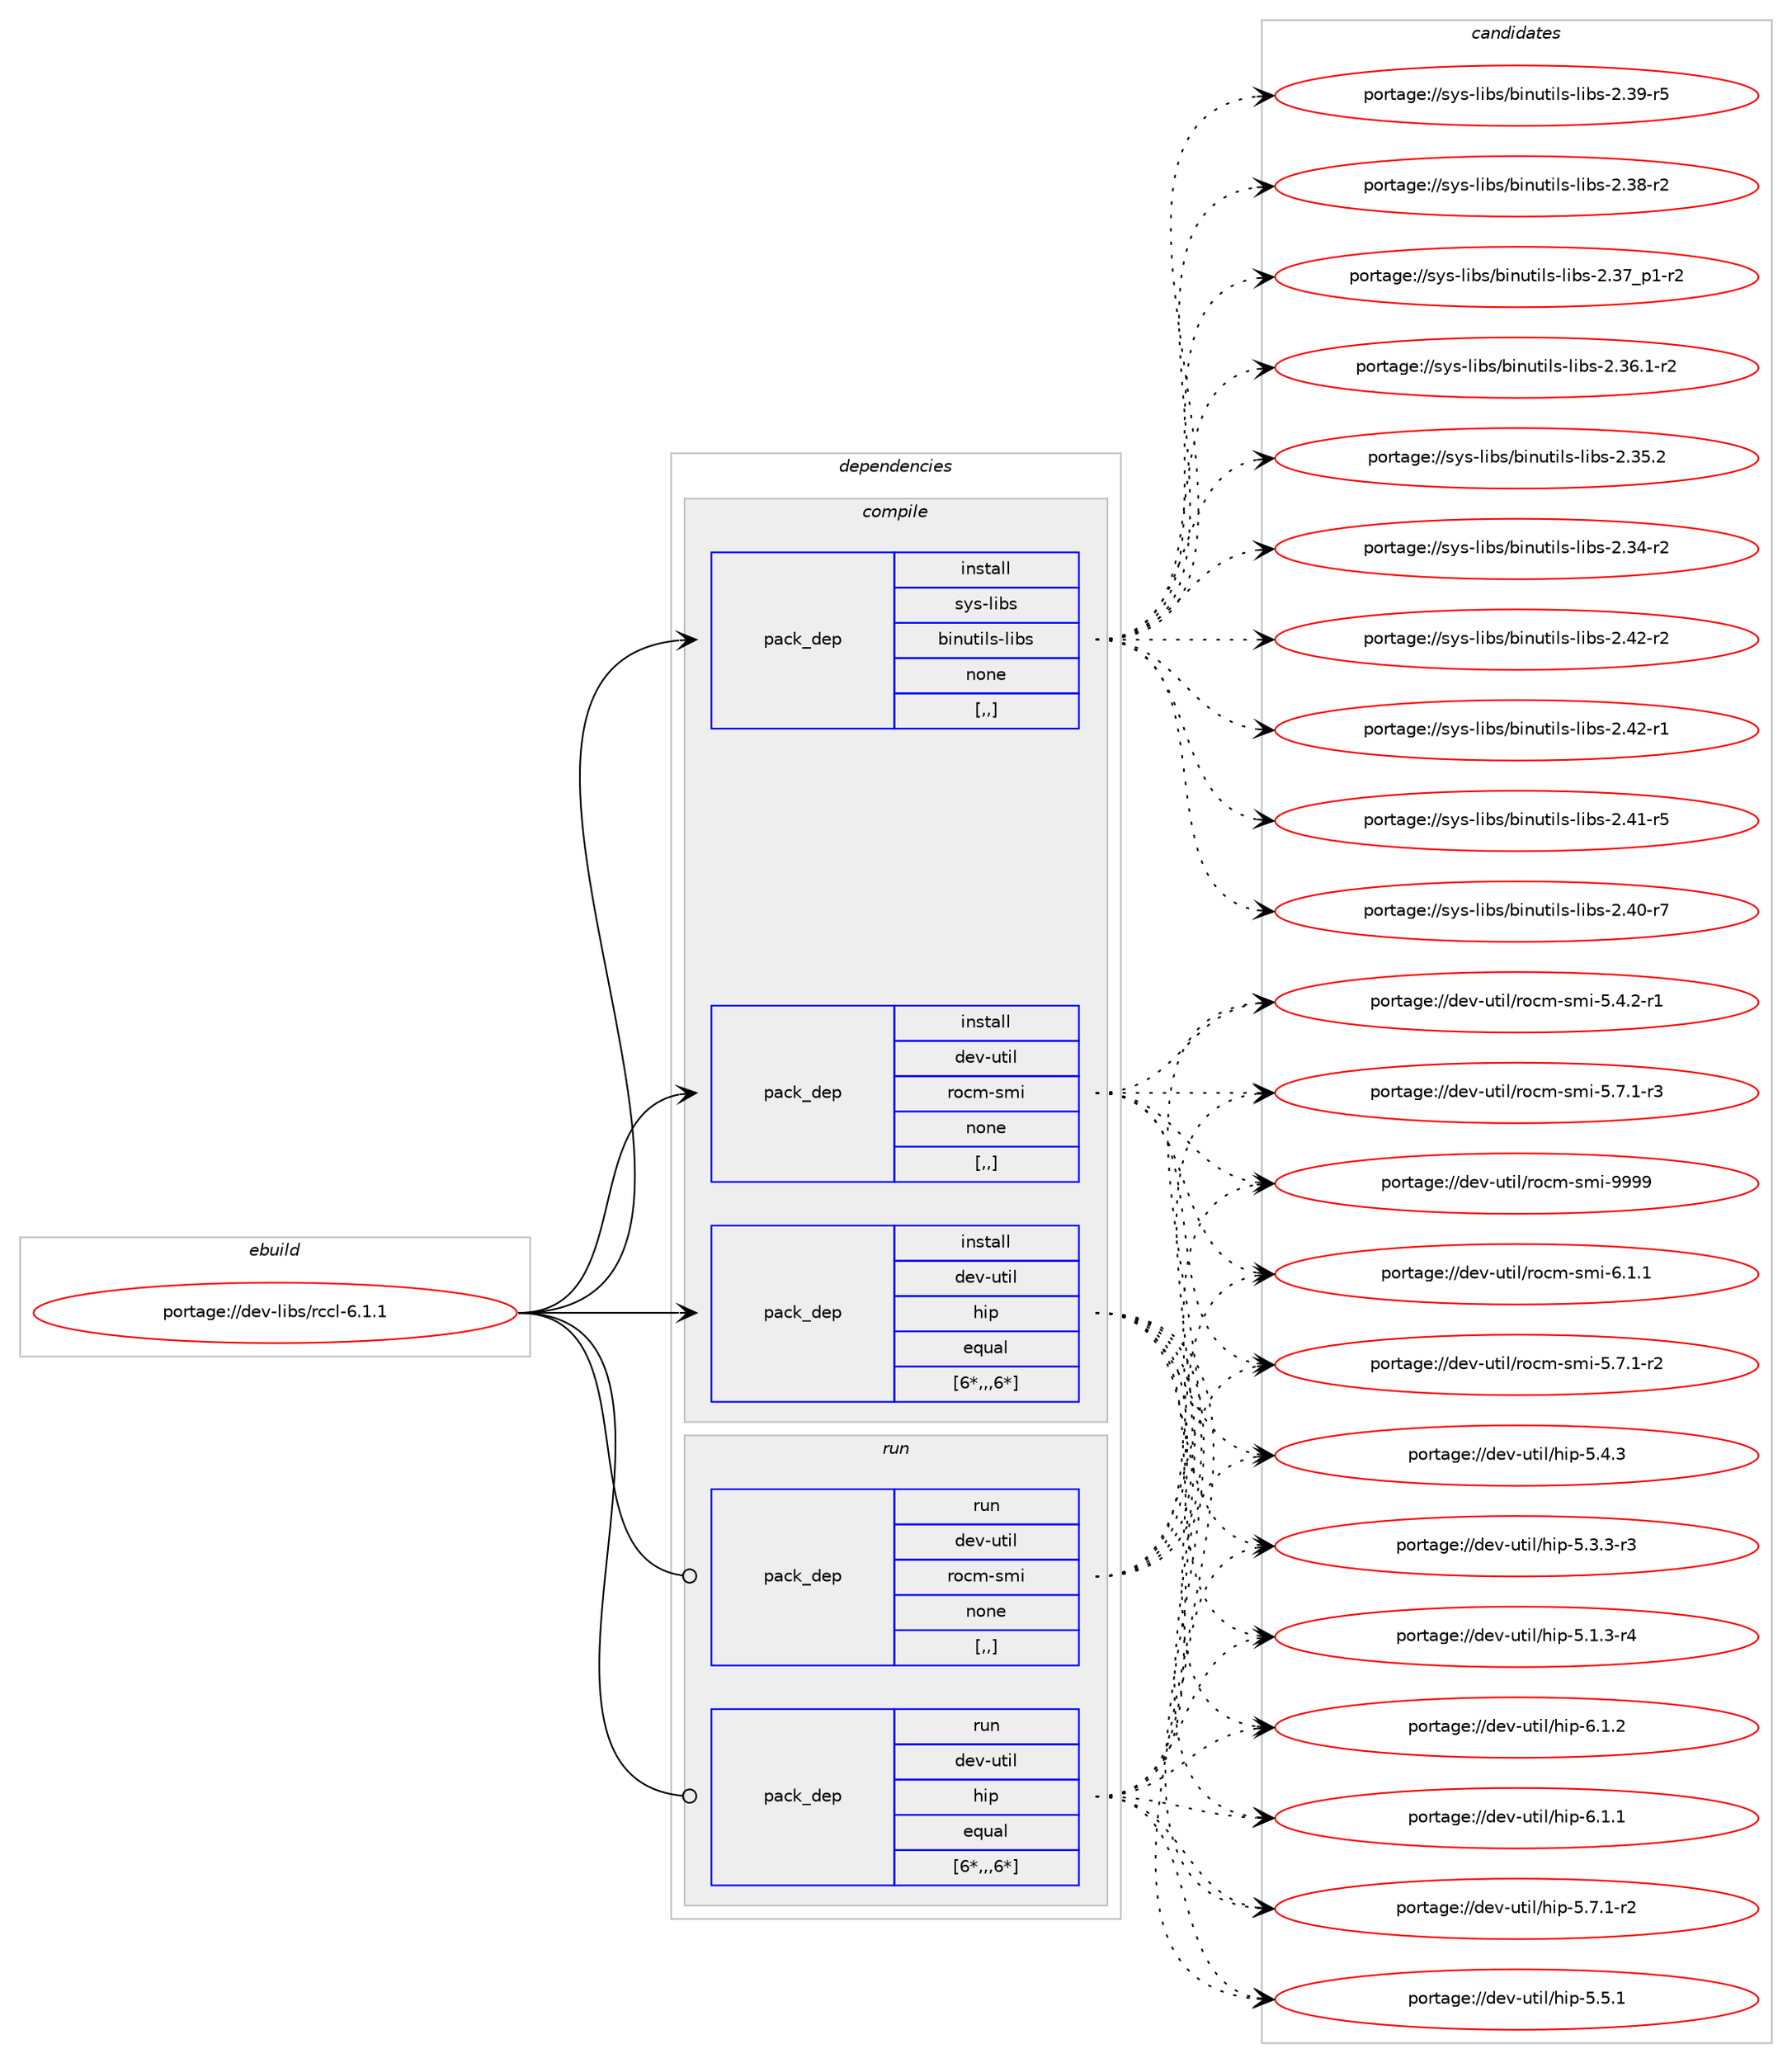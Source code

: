 digraph prolog {

# *************
# Graph options
# *************

newrank=true;
concentrate=true;
compound=true;
graph [rankdir=LR,fontname=Helvetica,fontsize=10,ranksep=1.5];#, ranksep=2.5, nodesep=0.2];
edge  [arrowhead=vee];
node  [fontname=Helvetica,fontsize=10];

# **********
# The ebuild
# **********

subgraph cluster_leftcol {
color=gray;
label=<<i>ebuild</i>>;
id [label="portage://dev-libs/rccl-6.1.1", color=red, width=4, href="../dev-libs/rccl-6.1.1.svg"];
}

# ****************
# The dependencies
# ****************

subgraph cluster_midcol {
color=gray;
label=<<i>dependencies</i>>;
subgraph cluster_compile {
fillcolor="#eeeeee";
style=filled;
label=<<i>compile</i>>;
subgraph pack84480 {
dependency113851 [label=<<TABLE BORDER="0" CELLBORDER="1" CELLSPACING="0" CELLPADDING="4" WIDTH="220"><TR><TD ROWSPAN="6" CELLPADDING="30">pack_dep</TD></TR><TR><TD WIDTH="110">install</TD></TR><TR><TD>dev-util</TD></TR><TR><TD>hip</TD></TR><TR><TD>equal</TD></TR><TR><TD>[6*,,,6*]</TD></TR></TABLE>>, shape=none, color=blue];
}
id:e -> dependency113851:w [weight=20,style="solid",arrowhead="vee"];
subgraph pack84481 {
dependency113852 [label=<<TABLE BORDER="0" CELLBORDER="1" CELLSPACING="0" CELLPADDING="4" WIDTH="220"><TR><TD ROWSPAN="6" CELLPADDING="30">pack_dep</TD></TR><TR><TD WIDTH="110">install</TD></TR><TR><TD>dev-util</TD></TR><TR><TD>rocm-smi</TD></TR><TR><TD>none</TD></TR><TR><TD>[,,]</TD></TR></TABLE>>, shape=none, color=blue];
}
id:e -> dependency113852:w [weight=20,style="solid",arrowhead="vee"];
subgraph pack84482 {
dependency113853 [label=<<TABLE BORDER="0" CELLBORDER="1" CELLSPACING="0" CELLPADDING="4" WIDTH="220"><TR><TD ROWSPAN="6" CELLPADDING="30">pack_dep</TD></TR><TR><TD WIDTH="110">install</TD></TR><TR><TD>sys-libs</TD></TR><TR><TD>binutils-libs</TD></TR><TR><TD>none</TD></TR><TR><TD>[,,]</TD></TR></TABLE>>, shape=none, color=blue];
}
id:e -> dependency113853:w [weight=20,style="solid",arrowhead="vee"];
}
subgraph cluster_compileandrun {
fillcolor="#eeeeee";
style=filled;
label=<<i>compile and run</i>>;
}
subgraph cluster_run {
fillcolor="#eeeeee";
style=filled;
label=<<i>run</i>>;
subgraph pack84483 {
dependency113854 [label=<<TABLE BORDER="0" CELLBORDER="1" CELLSPACING="0" CELLPADDING="4" WIDTH="220"><TR><TD ROWSPAN="6" CELLPADDING="30">pack_dep</TD></TR><TR><TD WIDTH="110">run</TD></TR><TR><TD>dev-util</TD></TR><TR><TD>hip</TD></TR><TR><TD>equal</TD></TR><TR><TD>[6*,,,6*]</TD></TR></TABLE>>, shape=none, color=blue];
}
id:e -> dependency113854:w [weight=20,style="solid",arrowhead="odot"];
subgraph pack84484 {
dependency113855 [label=<<TABLE BORDER="0" CELLBORDER="1" CELLSPACING="0" CELLPADDING="4" WIDTH="220"><TR><TD ROWSPAN="6" CELLPADDING="30">pack_dep</TD></TR><TR><TD WIDTH="110">run</TD></TR><TR><TD>dev-util</TD></TR><TR><TD>rocm-smi</TD></TR><TR><TD>none</TD></TR><TR><TD>[,,]</TD></TR></TABLE>>, shape=none, color=blue];
}
id:e -> dependency113855:w [weight=20,style="solid",arrowhead="odot"];
}
}

# **************
# The candidates
# **************

subgraph cluster_choices {
rank=same;
color=gray;
label=<<i>candidates</i>>;

subgraph choice84480 {
color=black;
nodesep=1;
choice1001011184511711610510847104105112455446494650 [label="portage://dev-util/hip-6.1.2", color=red, width=4,href="../dev-util/hip-6.1.2.svg"];
choice1001011184511711610510847104105112455446494649 [label="portage://dev-util/hip-6.1.1", color=red, width=4,href="../dev-util/hip-6.1.1.svg"];
choice10010111845117116105108471041051124553465546494511450 [label="portage://dev-util/hip-5.7.1-r2", color=red, width=4,href="../dev-util/hip-5.7.1-r2.svg"];
choice1001011184511711610510847104105112455346534649 [label="portage://dev-util/hip-5.5.1", color=red, width=4,href="../dev-util/hip-5.5.1.svg"];
choice1001011184511711610510847104105112455346524651 [label="portage://dev-util/hip-5.4.3", color=red, width=4,href="../dev-util/hip-5.4.3.svg"];
choice10010111845117116105108471041051124553465146514511451 [label="portage://dev-util/hip-5.3.3-r3", color=red, width=4,href="../dev-util/hip-5.3.3-r3.svg"];
choice10010111845117116105108471041051124553464946514511452 [label="portage://dev-util/hip-5.1.3-r4", color=red, width=4,href="../dev-util/hip-5.1.3-r4.svg"];
dependency113851:e -> choice1001011184511711610510847104105112455446494650:w [style=dotted,weight="100"];
dependency113851:e -> choice1001011184511711610510847104105112455446494649:w [style=dotted,weight="100"];
dependency113851:e -> choice10010111845117116105108471041051124553465546494511450:w [style=dotted,weight="100"];
dependency113851:e -> choice1001011184511711610510847104105112455346534649:w [style=dotted,weight="100"];
dependency113851:e -> choice1001011184511711610510847104105112455346524651:w [style=dotted,weight="100"];
dependency113851:e -> choice10010111845117116105108471041051124553465146514511451:w [style=dotted,weight="100"];
dependency113851:e -> choice10010111845117116105108471041051124553464946514511452:w [style=dotted,weight="100"];
}
subgraph choice84481 {
color=black;
nodesep=1;
choice100101118451171161051084711411199109451151091054557575757 [label="portage://dev-util/rocm-smi-9999", color=red, width=4,href="../dev-util/rocm-smi-9999.svg"];
choice10010111845117116105108471141119910945115109105455446494649 [label="portage://dev-util/rocm-smi-6.1.1", color=red, width=4,href="../dev-util/rocm-smi-6.1.1.svg"];
choice100101118451171161051084711411199109451151091054553465546494511451 [label="portage://dev-util/rocm-smi-5.7.1-r3", color=red, width=4,href="../dev-util/rocm-smi-5.7.1-r3.svg"];
choice100101118451171161051084711411199109451151091054553465546494511450 [label="portage://dev-util/rocm-smi-5.7.1-r2", color=red, width=4,href="../dev-util/rocm-smi-5.7.1-r2.svg"];
choice100101118451171161051084711411199109451151091054553465246504511449 [label="portage://dev-util/rocm-smi-5.4.2-r1", color=red, width=4,href="../dev-util/rocm-smi-5.4.2-r1.svg"];
dependency113852:e -> choice100101118451171161051084711411199109451151091054557575757:w [style=dotted,weight="100"];
dependency113852:e -> choice10010111845117116105108471141119910945115109105455446494649:w [style=dotted,weight="100"];
dependency113852:e -> choice100101118451171161051084711411199109451151091054553465546494511451:w [style=dotted,weight="100"];
dependency113852:e -> choice100101118451171161051084711411199109451151091054553465546494511450:w [style=dotted,weight="100"];
dependency113852:e -> choice100101118451171161051084711411199109451151091054553465246504511449:w [style=dotted,weight="100"];
}
subgraph choice84482 {
color=black;
nodesep=1;
choice11512111545108105981154798105110117116105108115451081059811545504652504511450 [label="portage://sys-libs/binutils-libs-2.42-r2", color=red, width=4,href="../sys-libs/binutils-libs-2.42-r2.svg"];
choice11512111545108105981154798105110117116105108115451081059811545504652504511449 [label="portage://sys-libs/binutils-libs-2.42-r1", color=red, width=4,href="../sys-libs/binutils-libs-2.42-r1.svg"];
choice11512111545108105981154798105110117116105108115451081059811545504652494511453 [label="portage://sys-libs/binutils-libs-2.41-r5", color=red, width=4,href="../sys-libs/binutils-libs-2.41-r5.svg"];
choice11512111545108105981154798105110117116105108115451081059811545504652484511455 [label="portage://sys-libs/binutils-libs-2.40-r7", color=red, width=4,href="../sys-libs/binutils-libs-2.40-r7.svg"];
choice11512111545108105981154798105110117116105108115451081059811545504651574511453 [label="portage://sys-libs/binutils-libs-2.39-r5", color=red, width=4,href="../sys-libs/binutils-libs-2.39-r5.svg"];
choice11512111545108105981154798105110117116105108115451081059811545504651564511450 [label="portage://sys-libs/binutils-libs-2.38-r2", color=red, width=4,href="../sys-libs/binutils-libs-2.38-r2.svg"];
choice115121115451081059811547981051101171161051081154510810598115455046515595112494511450 [label="portage://sys-libs/binutils-libs-2.37_p1-r2", color=red, width=4,href="../sys-libs/binutils-libs-2.37_p1-r2.svg"];
choice115121115451081059811547981051101171161051081154510810598115455046515446494511450 [label="portage://sys-libs/binutils-libs-2.36.1-r2", color=red, width=4,href="../sys-libs/binutils-libs-2.36.1-r2.svg"];
choice11512111545108105981154798105110117116105108115451081059811545504651534650 [label="portage://sys-libs/binutils-libs-2.35.2", color=red, width=4,href="../sys-libs/binutils-libs-2.35.2.svg"];
choice11512111545108105981154798105110117116105108115451081059811545504651524511450 [label="portage://sys-libs/binutils-libs-2.34-r2", color=red, width=4,href="../sys-libs/binutils-libs-2.34-r2.svg"];
dependency113853:e -> choice11512111545108105981154798105110117116105108115451081059811545504652504511450:w [style=dotted,weight="100"];
dependency113853:e -> choice11512111545108105981154798105110117116105108115451081059811545504652504511449:w [style=dotted,weight="100"];
dependency113853:e -> choice11512111545108105981154798105110117116105108115451081059811545504652494511453:w [style=dotted,weight="100"];
dependency113853:e -> choice11512111545108105981154798105110117116105108115451081059811545504652484511455:w [style=dotted,weight="100"];
dependency113853:e -> choice11512111545108105981154798105110117116105108115451081059811545504651574511453:w [style=dotted,weight="100"];
dependency113853:e -> choice11512111545108105981154798105110117116105108115451081059811545504651564511450:w [style=dotted,weight="100"];
dependency113853:e -> choice115121115451081059811547981051101171161051081154510810598115455046515595112494511450:w [style=dotted,weight="100"];
dependency113853:e -> choice115121115451081059811547981051101171161051081154510810598115455046515446494511450:w [style=dotted,weight="100"];
dependency113853:e -> choice11512111545108105981154798105110117116105108115451081059811545504651534650:w [style=dotted,weight="100"];
dependency113853:e -> choice11512111545108105981154798105110117116105108115451081059811545504651524511450:w [style=dotted,weight="100"];
}
subgraph choice84483 {
color=black;
nodesep=1;
choice1001011184511711610510847104105112455446494650 [label="portage://dev-util/hip-6.1.2", color=red, width=4,href="../dev-util/hip-6.1.2.svg"];
choice1001011184511711610510847104105112455446494649 [label="portage://dev-util/hip-6.1.1", color=red, width=4,href="../dev-util/hip-6.1.1.svg"];
choice10010111845117116105108471041051124553465546494511450 [label="portage://dev-util/hip-5.7.1-r2", color=red, width=4,href="../dev-util/hip-5.7.1-r2.svg"];
choice1001011184511711610510847104105112455346534649 [label="portage://dev-util/hip-5.5.1", color=red, width=4,href="../dev-util/hip-5.5.1.svg"];
choice1001011184511711610510847104105112455346524651 [label="portage://dev-util/hip-5.4.3", color=red, width=4,href="../dev-util/hip-5.4.3.svg"];
choice10010111845117116105108471041051124553465146514511451 [label="portage://dev-util/hip-5.3.3-r3", color=red, width=4,href="../dev-util/hip-5.3.3-r3.svg"];
choice10010111845117116105108471041051124553464946514511452 [label="portage://dev-util/hip-5.1.3-r4", color=red, width=4,href="../dev-util/hip-5.1.3-r4.svg"];
dependency113854:e -> choice1001011184511711610510847104105112455446494650:w [style=dotted,weight="100"];
dependency113854:e -> choice1001011184511711610510847104105112455446494649:w [style=dotted,weight="100"];
dependency113854:e -> choice10010111845117116105108471041051124553465546494511450:w [style=dotted,weight="100"];
dependency113854:e -> choice1001011184511711610510847104105112455346534649:w [style=dotted,weight="100"];
dependency113854:e -> choice1001011184511711610510847104105112455346524651:w [style=dotted,weight="100"];
dependency113854:e -> choice10010111845117116105108471041051124553465146514511451:w [style=dotted,weight="100"];
dependency113854:e -> choice10010111845117116105108471041051124553464946514511452:w [style=dotted,weight="100"];
}
subgraph choice84484 {
color=black;
nodesep=1;
choice100101118451171161051084711411199109451151091054557575757 [label="portage://dev-util/rocm-smi-9999", color=red, width=4,href="../dev-util/rocm-smi-9999.svg"];
choice10010111845117116105108471141119910945115109105455446494649 [label="portage://dev-util/rocm-smi-6.1.1", color=red, width=4,href="../dev-util/rocm-smi-6.1.1.svg"];
choice100101118451171161051084711411199109451151091054553465546494511451 [label="portage://dev-util/rocm-smi-5.7.1-r3", color=red, width=4,href="../dev-util/rocm-smi-5.7.1-r3.svg"];
choice100101118451171161051084711411199109451151091054553465546494511450 [label="portage://dev-util/rocm-smi-5.7.1-r2", color=red, width=4,href="../dev-util/rocm-smi-5.7.1-r2.svg"];
choice100101118451171161051084711411199109451151091054553465246504511449 [label="portage://dev-util/rocm-smi-5.4.2-r1", color=red, width=4,href="../dev-util/rocm-smi-5.4.2-r1.svg"];
dependency113855:e -> choice100101118451171161051084711411199109451151091054557575757:w [style=dotted,weight="100"];
dependency113855:e -> choice10010111845117116105108471141119910945115109105455446494649:w [style=dotted,weight="100"];
dependency113855:e -> choice100101118451171161051084711411199109451151091054553465546494511451:w [style=dotted,weight="100"];
dependency113855:e -> choice100101118451171161051084711411199109451151091054553465546494511450:w [style=dotted,weight="100"];
dependency113855:e -> choice100101118451171161051084711411199109451151091054553465246504511449:w [style=dotted,weight="100"];
}
}

}
